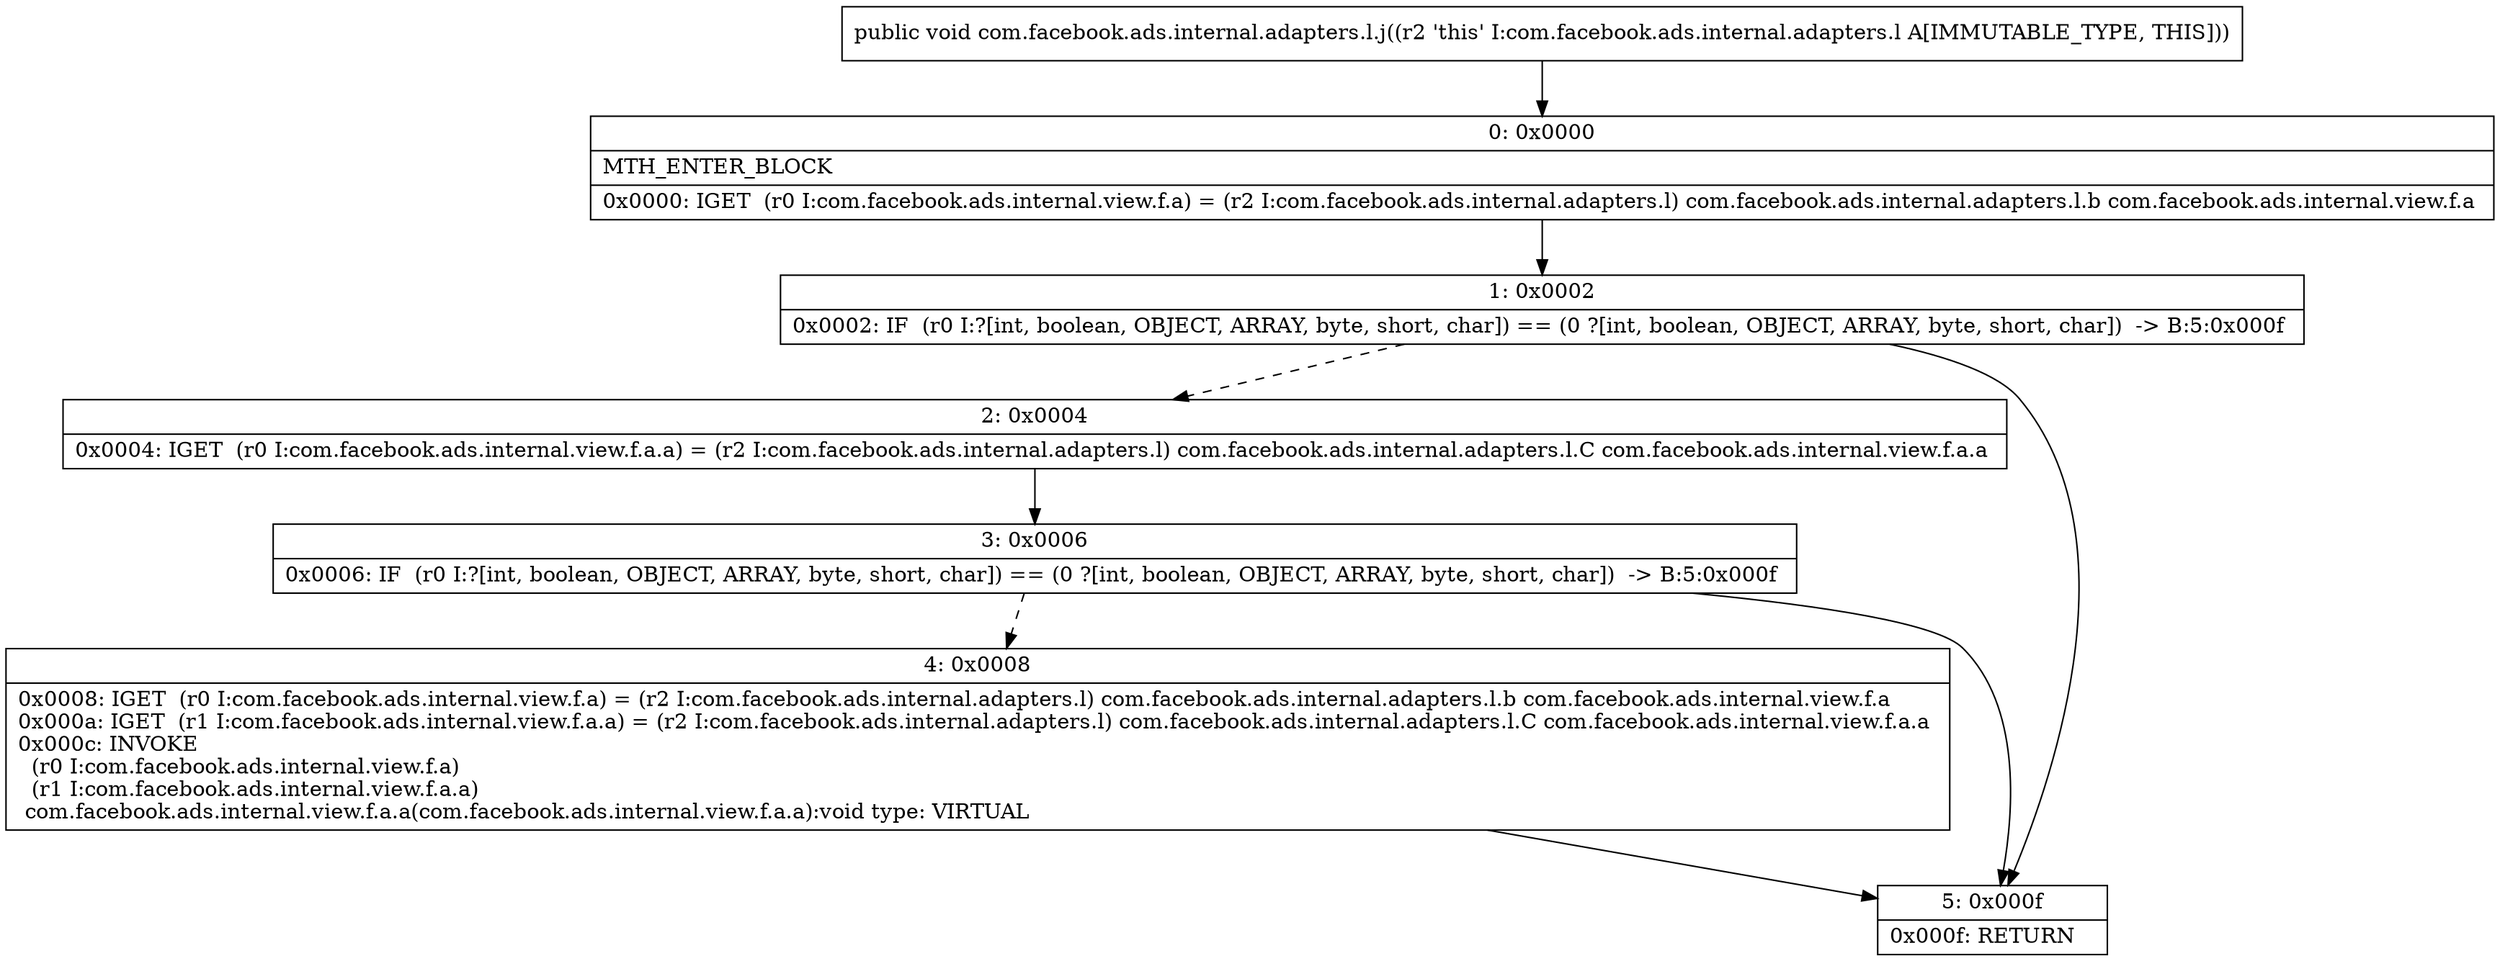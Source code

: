 digraph "CFG forcom.facebook.ads.internal.adapters.l.j()V" {
Node_0 [shape=record,label="{0\:\ 0x0000|MTH_ENTER_BLOCK\l|0x0000: IGET  (r0 I:com.facebook.ads.internal.view.f.a) = (r2 I:com.facebook.ads.internal.adapters.l) com.facebook.ads.internal.adapters.l.b com.facebook.ads.internal.view.f.a \l}"];
Node_1 [shape=record,label="{1\:\ 0x0002|0x0002: IF  (r0 I:?[int, boolean, OBJECT, ARRAY, byte, short, char]) == (0 ?[int, boolean, OBJECT, ARRAY, byte, short, char])  \-\> B:5:0x000f \l}"];
Node_2 [shape=record,label="{2\:\ 0x0004|0x0004: IGET  (r0 I:com.facebook.ads.internal.view.f.a.a) = (r2 I:com.facebook.ads.internal.adapters.l) com.facebook.ads.internal.adapters.l.C com.facebook.ads.internal.view.f.a.a \l}"];
Node_3 [shape=record,label="{3\:\ 0x0006|0x0006: IF  (r0 I:?[int, boolean, OBJECT, ARRAY, byte, short, char]) == (0 ?[int, boolean, OBJECT, ARRAY, byte, short, char])  \-\> B:5:0x000f \l}"];
Node_4 [shape=record,label="{4\:\ 0x0008|0x0008: IGET  (r0 I:com.facebook.ads.internal.view.f.a) = (r2 I:com.facebook.ads.internal.adapters.l) com.facebook.ads.internal.adapters.l.b com.facebook.ads.internal.view.f.a \l0x000a: IGET  (r1 I:com.facebook.ads.internal.view.f.a.a) = (r2 I:com.facebook.ads.internal.adapters.l) com.facebook.ads.internal.adapters.l.C com.facebook.ads.internal.view.f.a.a \l0x000c: INVOKE  \l  (r0 I:com.facebook.ads.internal.view.f.a)\l  (r1 I:com.facebook.ads.internal.view.f.a.a)\l com.facebook.ads.internal.view.f.a.a(com.facebook.ads.internal.view.f.a.a):void type: VIRTUAL \l}"];
Node_5 [shape=record,label="{5\:\ 0x000f|0x000f: RETURN   \l}"];
MethodNode[shape=record,label="{public void com.facebook.ads.internal.adapters.l.j((r2 'this' I:com.facebook.ads.internal.adapters.l A[IMMUTABLE_TYPE, THIS])) }"];
MethodNode -> Node_0;
Node_0 -> Node_1;
Node_1 -> Node_2[style=dashed];
Node_1 -> Node_5;
Node_2 -> Node_3;
Node_3 -> Node_4[style=dashed];
Node_3 -> Node_5;
Node_4 -> Node_5;
}

